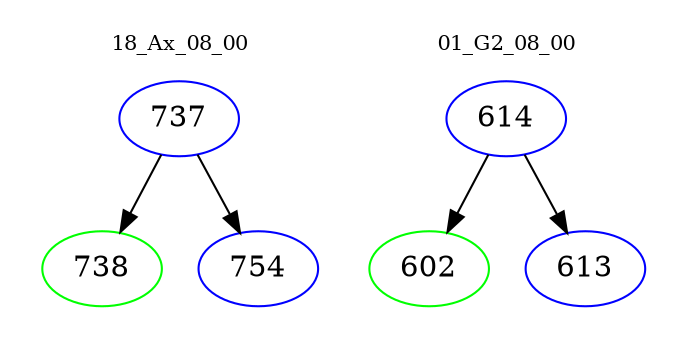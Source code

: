 digraph{
subgraph cluster_0 {
color = white
label = "18_Ax_08_00";
fontsize=10;
T0_737 [label="737", color="blue"]
T0_737 -> T0_738 [color="black"]
T0_738 [label="738", color="green"]
T0_737 -> T0_754 [color="black"]
T0_754 [label="754", color="blue"]
}
subgraph cluster_1 {
color = white
label = "01_G2_08_00";
fontsize=10;
T1_614 [label="614", color="blue"]
T1_614 -> T1_602 [color="black"]
T1_602 [label="602", color="green"]
T1_614 -> T1_613 [color="black"]
T1_613 [label="613", color="blue"]
}
}
